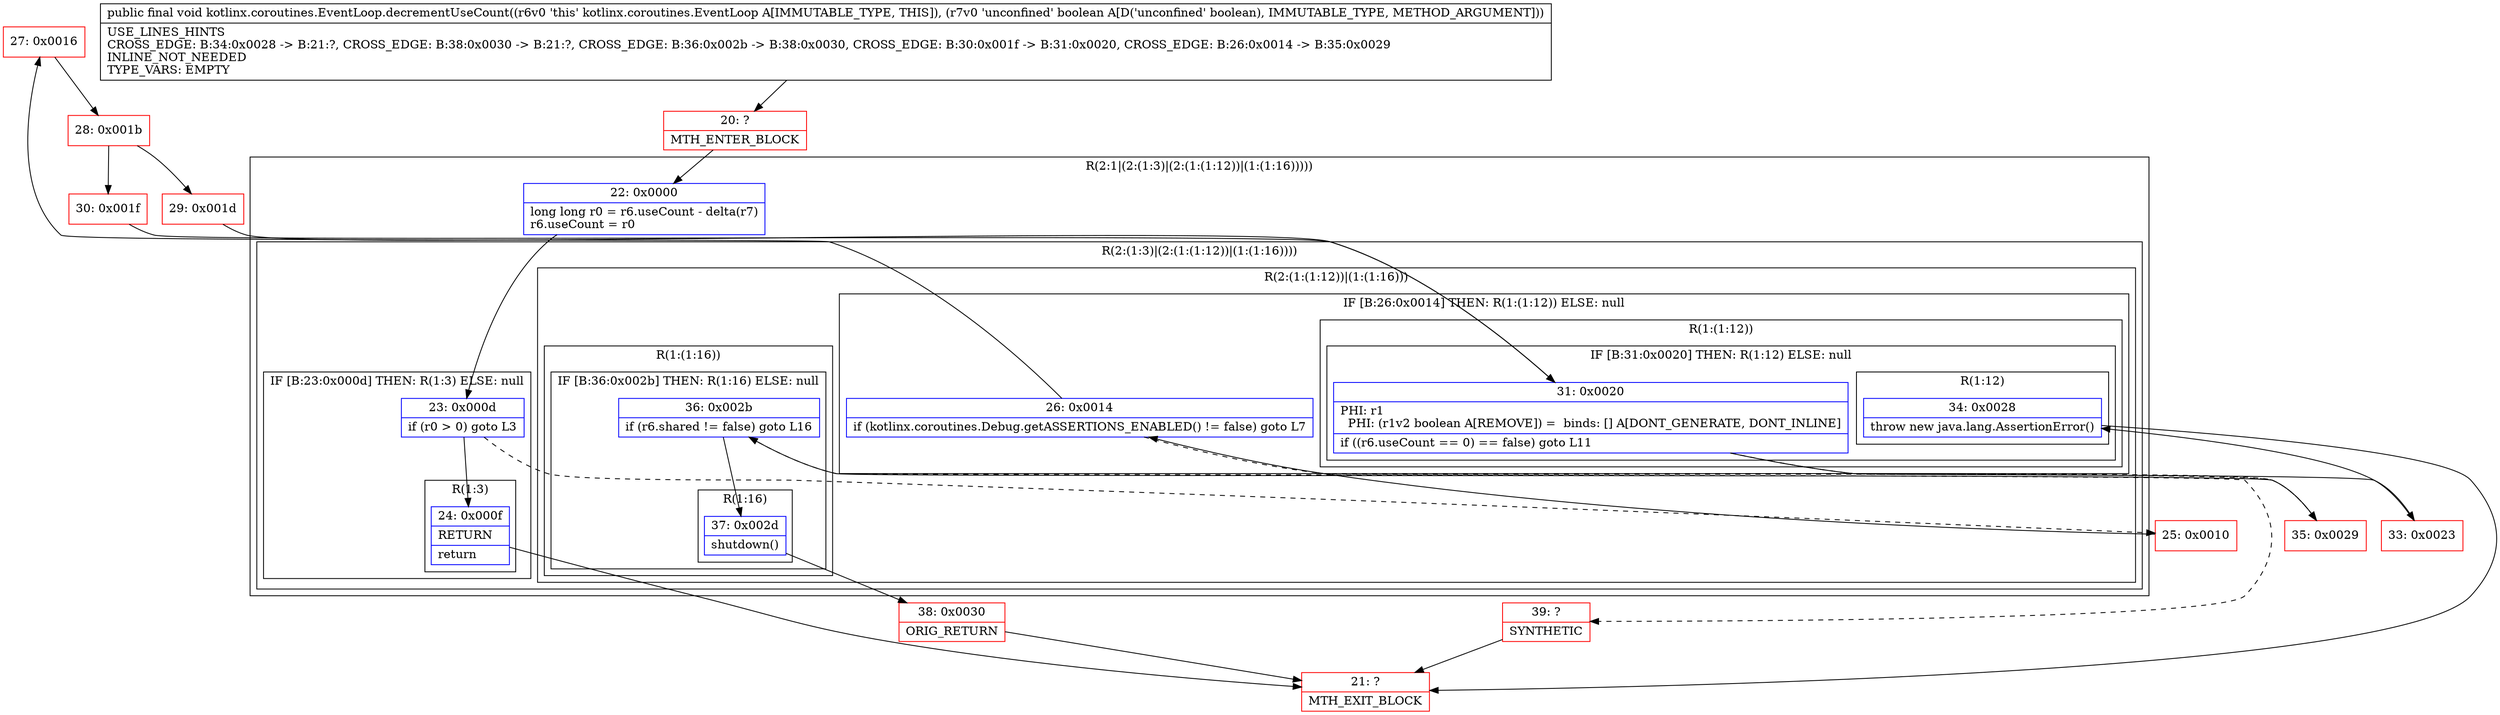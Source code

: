 digraph "CFG forkotlinx.coroutines.EventLoop.decrementUseCount(Z)V" {
subgraph cluster_Region_759966317 {
label = "R(2:1|(2:(1:3)|(2:(1:(1:12))|(1:(1:16)))))";
node [shape=record,color=blue];
Node_22 [shape=record,label="{22\:\ 0x0000|long long r0 = r6.useCount \- delta(r7)\lr6.useCount = r0\l}"];
subgraph cluster_Region_162175326 {
label = "R(2:(1:3)|(2:(1:(1:12))|(1:(1:16))))";
node [shape=record,color=blue];
subgraph cluster_IfRegion_321282606 {
label = "IF [B:23:0x000d] THEN: R(1:3) ELSE: null";
node [shape=record,color=blue];
Node_23 [shape=record,label="{23\:\ 0x000d|if (r0 \> 0) goto L3\l}"];
subgraph cluster_Region_308159242 {
label = "R(1:3)";
node [shape=record,color=blue];
Node_24 [shape=record,label="{24\:\ 0x000f|RETURN\l|return\l}"];
}
}
subgraph cluster_Region_1063233544 {
label = "R(2:(1:(1:12))|(1:(1:16)))";
node [shape=record,color=blue];
subgraph cluster_IfRegion_1184498086 {
label = "IF [B:26:0x0014] THEN: R(1:(1:12)) ELSE: null";
node [shape=record,color=blue];
Node_26 [shape=record,label="{26\:\ 0x0014|if (kotlinx.coroutines.Debug.getASSERTIONS_ENABLED() != false) goto L7\l}"];
subgraph cluster_Region_455540802 {
label = "R(1:(1:12))";
node [shape=record,color=blue];
subgraph cluster_IfRegion_2013406815 {
label = "IF [B:31:0x0020] THEN: R(1:12) ELSE: null";
node [shape=record,color=blue];
Node_31 [shape=record,label="{31\:\ 0x0020|PHI: r1 \l  PHI: (r1v2 boolean A[REMOVE]) =  binds: [] A[DONT_GENERATE, DONT_INLINE]\l|if ((r6.useCount == 0) == false) goto L11\l}"];
subgraph cluster_Region_987745983 {
label = "R(1:12)";
node [shape=record,color=blue];
Node_34 [shape=record,label="{34\:\ 0x0028|throw new java.lang.AssertionError()\l}"];
}
}
}
}
subgraph cluster_Region_752775027 {
label = "R(1:(1:16))";
node [shape=record,color=blue];
subgraph cluster_IfRegion_257445818 {
label = "IF [B:36:0x002b] THEN: R(1:16) ELSE: null";
node [shape=record,color=blue];
Node_36 [shape=record,label="{36\:\ 0x002b|if (r6.shared != false) goto L16\l}"];
subgraph cluster_Region_1719771344 {
label = "R(1:16)";
node [shape=record,color=blue];
Node_37 [shape=record,label="{37\:\ 0x002d|shutdown()\l}"];
}
}
}
}
}
}
Node_20 [shape=record,color=red,label="{20\:\ ?|MTH_ENTER_BLOCK\l}"];
Node_21 [shape=record,color=red,label="{21\:\ ?|MTH_EXIT_BLOCK\l}"];
Node_25 [shape=record,color=red,label="{25\:\ 0x0010}"];
Node_27 [shape=record,color=red,label="{27\:\ 0x0016}"];
Node_28 [shape=record,color=red,label="{28\:\ 0x001b}"];
Node_29 [shape=record,color=red,label="{29\:\ 0x001d}"];
Node_33 [shape=record,color=red,label="{33\:\ 0x0023}"];
Node_30 [shape=record,color=red,label="{30\:\ 0x001f}"];
Node_35 [shape=record,color=red,label="{35\:\ 0x0029}"];
Node_38 [shape=record,color=red,label="{38\:\ 0x0030|ORIG_RETURN\l}"];
Node_39 [shape=record,color=red,label="{39\:\ ?|SYNTHETIC\l}"];
MethodNode[shape=record,label="{public final void kotlinx.coroutines.EventLoop.decrementUseCount((r6v0 'this' kotlinx.coroutines.EventLoop A[IMMUTABLE_TYPE, THIS]), (r7v0 'unconfined' boolean A[D('unconfined' boolean), IMMUTABLE_TYPE, METHOD_ARGUMENT]))  | USE_LINES_HINTS\lCROSS_EDGE: B:34:0x0028 \-\> B:21:?, CROSS_EDGE: B:38:0x0030 \-\> B:21:?, CROSS_EDGE: B:36:0x002b \-\> B:38:0x0030, CROSS_EDGE: B:30:0x001f \-\> B:31:0x0020, CROSS_EDGE: B:26:0x0014 \-\> B:35:0x0029\lINLINE_NOT_NEEDED\lTYPE_VARS: EMPTY\l}"];
MethodNode -> Node_20;Node_22 -> Node_23;
Node_23 -> Node_24;
Node_23 -> Node_25[style=dashed];
Node_24 -> Node_21;
Node_26 -> Node_27;
Node_26 -> Node_35[style=dashed];
Node_31 -> Node_33;
Node_31 -> Node_35[style=dashed];
Node_34 -> Node_21;
Node_36 -> Node_37;
Node_36 -> Node_39[style=dashed];
Node_37 -> Node_38;
Node_20 -> Node_22;
Node_25 -> Node_26;
Node_27 -> Node_28;
Node_28 -> Node_29;
Node_28 -> Node_30;
Node_29 -> Node_31;
Node_33 -> Node_34;
Node_30 -> Node_31;
Node_35 -> Node_36;
Node_38 -> Node_21;
Node_39 -> Node_21;
}

